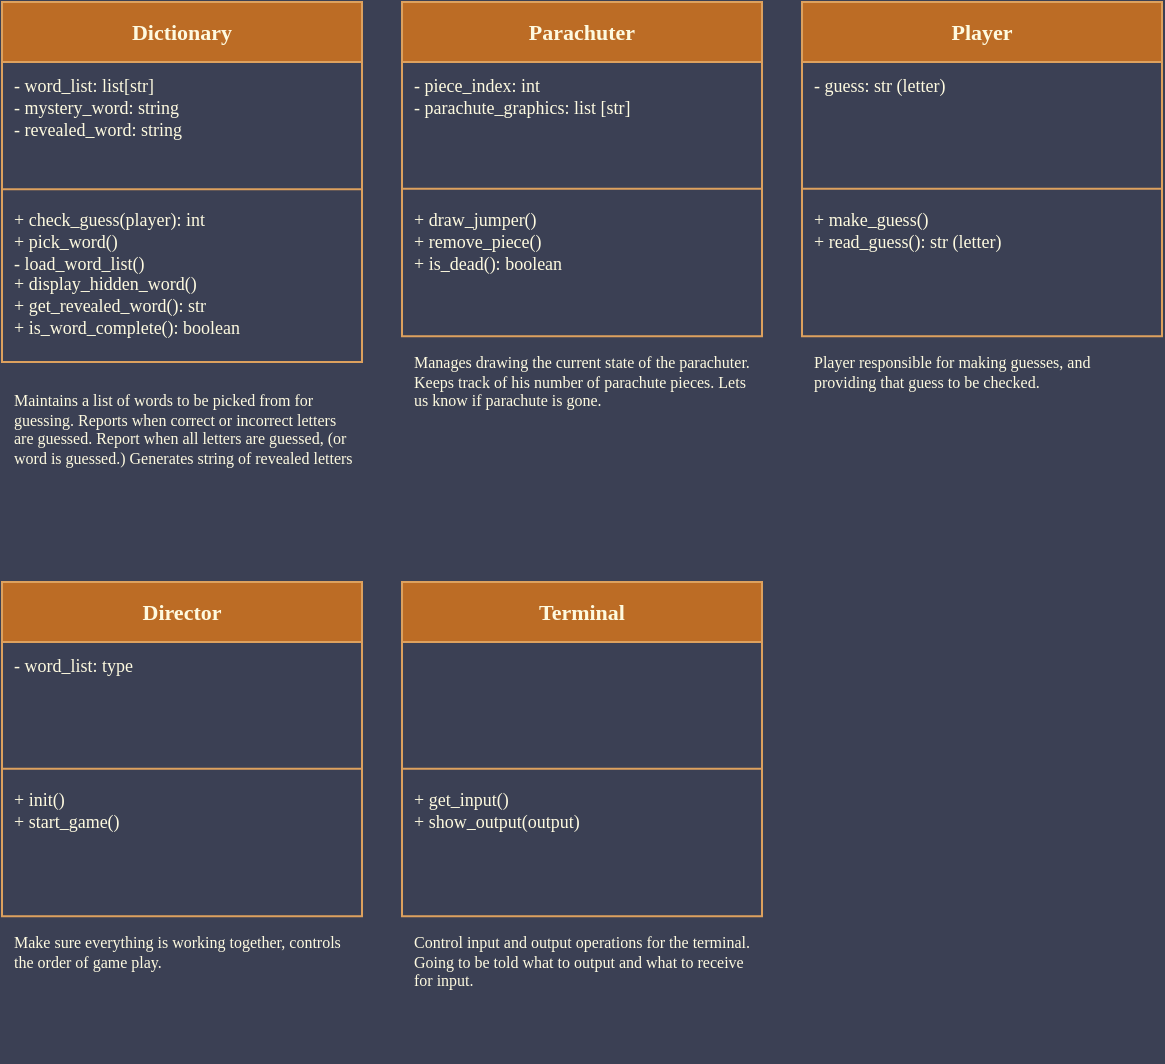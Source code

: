 <mxfile>
    <diagram id="C5RBs43oDa-KdzZeNtuy" name="Class Specification">
        <mxGraphModel dx="795" dy="388" grid="1" gridSize="10" guides="1" tooltips="1" connect="1" arrows="1" fold="1" page="1" pageScale="1" pageWidth="1100" pageHeight="850" background="#3B4054" math="0" shadow="0">
            <root>
                <mxCell id="WIyWlLk6GJQsqaUBKTNV-0"/>
                <mxCell id="WIyWlLk6GJQsqaUBKTNV-1" parent="WIyWlLk6GJQsqaUBKTNV-0"/>
                <mxCell id="ljWQs0ftOi78ZdAStHtR-5" value="" style="group;fillStyle=solid;spacing=4;fontColor=#FEFAE0;" parent="WIyWlLk6GJQsqaUBKTNV-1" vertex="1" connectable="0">
                    <mxGeometry x="40" y="20" width="180" height="250" as="geometry"/>
                </mxCell>
                <mxCell id="ljWQs0ftOi78ZdAStHtR-0" value="Dictionary&lt;br&gt;" style="swimlane;fontStyle=1;align=center;verticalAlign=middle;childLayout=stackLayout;horizontal=1;startSize=30;horizontalStack=0;resizeParent=1;resizeParentMax=0;resizeLast=0;collapsible=1;marginBottom=0;labelBackgroundColor=none;fontSize=11;whiteSpace=wrap;spacing=6;html=1;textDirection=ltr;labelPosition=center;verticalLabelPosition=middle;fontFamily=Source Code Pro;fontSource=https%3A%2F%2Ffonts.googleapis.com%2Fcss%3Ffamily%3DSource%2BCode%2BPro;fillColor=#BC6C25;strokeColor=#DDA15E;fontColor=#FEFAE0;" parent="ljWQs0ftOi78ZdAStHtR-5" vertex="1">
                    <mxGeometry width="180" height="180.003" as="geometry">
                        <mxRectangle x="20" y="10" width="90" height="26" as="alternateBounds"/>
                    </mxGeometry>
                </mxCell>
                <mxCell id="ljWQs0ftOi78ZdAStHtR-1" value="&lt;div style=&quot;font-size: 9px;&quot;&gt;- word_list: list[str]&lt;/div&gt;&lt;div style=&quot;font-size: 9px;&quot;&gt;- mystery_word: string&lt;/div&gt;&lt;div style=&quot;font-size: 9px;&quot;&gt;- revealed_word: string&lt;/div&gt;" style="text;strokeColor=none;fillColor=none;align=left;verticalAlign=top;spacingLeft=4;spacingRight=4;overflow=hidden;rotatable=0;points=[[0,0.5],[1,0.5]];portConstraint=eastwest;labelBackgroundColor=none;fontSize=9;whiteSpace=wrap;html=1;fontFamily=Source Code Pro;fontSource=https%3A%2F%2Ffonts.googleapis.com%2Fcss%3Ffamily%3DSource%2BCode%2BPro;fontColor=#FEFAE0;" parent="ljWQs0ftOi78ZdAStHtR-0" vertex="1">
                    <mxGeometry y="30" width="180" height="60.185" as="geometry"/>
                </mxCell>
                <mxCell id="ljWQs0ftOi78ZdAStHtR-2" value="" style="line;strokeWidth=1;fillColor=none;align=left;verticalAlign=middle;spacingTop=-1;spacingLeft=3;spacingRight=3;rotatable=0;labelPosition=right;points=[];portConstraint=eastwest;labelBackgroundColor=none;fontSize=11;strokeColor=#DDA15E;fontColor=#FEFAE0;" parent="ljWQs0ftOi78ZdAStHtR-0" vertex="1">
                    <mxGeometry y="90.185" width="180" height="6.878" as="geometry"/>
                </mxCell>
                <mxCell id="ljWQs0ftOi78ZdAStHtR-3" value="&lt;div style=&quot;font-size: 9px&quot;&gt;+ check_guess(player): int&lt;/div&gt;&lt;div style=&quot;font-size: 9px&quot;&gt;+ pick_word()&lt;/div&gt;&lt;div style=&quot;font-size: 9px&quot;&gt;- load_word_list()&lt;/div&gt;&lt;div style=&quot;font-size: 9px&quot;&gt;+ display_hidden_word()&lt;/div&gt;&lt;div style=&quot;font-size: 9px&quot;&gt;+ get_revealed_word(): str&lt;/div&gt;&lt;div style=&quot;font-size: 9px&quot;&gt;+ is_word_complete(): boolean&lt;/div&gt;" style="text;strokeColor=none;fillColor=none;align=left;verticalAlign=top;spacingLeft=4;spacingRight=4;overflow=hidden;rotatable=0;points=[[0,0.5],[1,0.5]];portConstraint=eastwest;labelBackgroundColor=none;fontSize=9;whiteSpace=wrap;html=1;fontFamily=Source Code Pro;fontSource=https%3A%2F%2Ffonts.googleapis.com%2Fcss%3Ffamily%3DSource%2BCode%2BPro;fontColor=#FEFAE0;" parent="ljWQs0ftOi78ZdAStHtR-0" vertex="1">
                    <mxGeometry y="97.063" width="180" height="82.94" as="geometry"/>
                </mxCell>
                <mxCell id="ljWQs0ftOi78ZdAStHtR-4" value="&lt;div style=&quot;font-size: 8px;&quot;&gt;Maintains a list of words to be picked from for guessing. Reports when correct or incorrect letters are guessed. Report when all letters are guessed, (or word is guessed.) Generates string of revealed letters&lt;/div&gt;" style="text;html=1;align=left;verticalAlign=top;labelBackgroundColor=none;fontSize=8;whiteSpace=wrap;fontFamily=Source Code Pro;fontSource=https%3A%2F%2Ffonts.googleapis.com%2Fcss%3Ffamily%3DSource%2BCode%2BPro;strokeWidth=0.5;spacing=0;spacingLeft=6;spacingRight=6;fontColor=#FEFAE0;" parent="ljWQs0ftOi78ZdAStHtR-5" vertex="1">
                    <mxGeometry y="190.003" width="180" height="78.037" as="geometry"/>
                </mxCell>
                <mxCell id="WdZ8lccHcP2vV0HrdDDT-0" value="" style="group;fillStyle=solid;spacing=4;fontColor=#FEFAE0;" parent="WIyWlLk6GJQsqaUBKTNV-1" vertex="1" connectable="0">
                    <mxGeometry x="240" y="20" width="180" height="240" as="geometry"/>
                </mxCell>
                <mxCell id="WdZ8lccHcP2vV0HrdDDT-1" value="Parachuter" style="swimlane;fontStyle=1;align=center;verticalAlign=middle;childLayout=stackLayout;horizontal=1;startSize=30;horizontalStack=0;resizeParent=1;resizeParentMax=0;resizeLast=0;collapsible=1;marginBottom=0;labelBackgroundColor=none;fontSize=11;whiteSpace=wrap;spacing=6;html=1;textDirection=ltr;labelPosition=center;verticalLabelPosition=middle;fontFamily=Source Code Pro;fontSource=https%3A%2F%2Ffonts.googleapis.com%2Fcss%3Ffamily%3DSource%2BCode%2BPro;fillColor=#BC6C25;strokeColor=#DDA15E;fontColor=#FEFAE0;" parent="WdZ8lccHcP2vV0HrdDDT-0" vertex="1">
                    <mxGeometry width="180" height="167.143" as="geometry">
                        <mxRectangle x="20" y="10" width="90" height="26" as="alternateBounds"/>
                    </mxGeometry>
                </mxCell>
                <mxCell id="WdZ8lccHcP2vV0HrdDDT-2" value="&lt;div style=&quot;font-size: 9px;&quot;&gt;- piece_index: int&lt;/div&gt;&lt;div style=&quot;font-size: 9px;&quot;&gt;- parachute_graphics: list [str]&lt;/div&gt;" style="text;strokeColor=none;fillColor=none;align=left;verticalAlign=top;spacingLeft=4;spacingRight=4;overflow=hidden;rotatable=0;points=[[0,0.5],[1,0.5]];portConstraint=eastwest;labelBackgroundColor=none;fontSize=9;whiteSpace=wrap;html=1;fontFamily=Source Code Pro;fontSource=https%3A%2F%2Ffonts.googleapis.com%2Fcss%3Ffamily%3DSource%2BCode%2BPro;fontColor=#FEFAE0;" parent="WdZ8lccHcP2vV0HrdDDT-1" vertex="1">
                    <mxGeometry y="30" width="180" height="60" as="geometry"/>
                </mxCell>
                <mxCell id="WdZ8lccHcP2vV0HrdDDT-3" value="" style="line;strokeWidth=1;fillColor=none;align=left;verticalAlign=middle;spacingTop=-1;spacingLeft=3;spacingRight=3;rotatable=0;labelPosition=right;points=[];portConstraint=eastwest;labelBackgroundColor=none;fontSize=11;strokeColor=#DDA15E;fontColor=#FEFAE0;" parent="WdZ8lccHcP2vV0HrdDDT-1" vertex="1">
                    <mxGeometry y="90" width="180" height="6.857" as="geometry"/>
                </mxCell>
                <mxCell id="WdZ8lccHcP2vV0HrdDDT-4" value="&lt;div style=&quot;font-size: 9px;&quot;&gt;+ draw_jumper()&lt;/div&gt;&lt;div style=&quot;font-size: 9px;&quot;&gt;+ remove_piece()&lt;/div&gt;&lt;div style=&quot;font-size: 9px;&quot;&gt;+ is_dead(): boolean&lt;/div&gt;&lt;div style=&quot;font-size: 9px;&quot;&gt;&lt;br&gt;&lt;/div&gt;" style="text;strokeColor=none;fillColor=none;align=left;verticalAlign=top;spacingLeft=4;spacingRight=4;overflow=hidden;rotatable=0;points=[[0,0.5],[1,0.5]];portConstraint=eastwest;labelBackgroundColor=none;fontSize=9;whiteSpace=wrap;html=1;fontFamily=Source Code Pro;fontSource=https%3A%2F%2Ffonts.googleapis.com%2Fcss%3Ffamily%3DSource%2BCode%2BPro;fontColor=#FEFAE0;" parent="WdZ8lccHcP2vV0HrdDDT-1" vertex="1">
                    <mxGeometry y="96.857" width="180" height="70.286" as="geometry"/>
                </mxCell>
                <mxCell id="WdZ8lccHcP2vV0HrdDDT-5" value="&lt;div style=&quot;font-size: 8px;&quot;&gt;Manages drawing the current state of the parachuter. Keeps track of his number of parachute pieces. Lets us know if parachute is gone.&lt;/div&gt;" style="text;html=1;align=left;verticalAlign=top;labelBackgroundColor=none;fontSize=8;whiteSpace=wrap;fontFamily=Source Code Pro;fontSource=https%3A%2F%2Ffonts.googleapis.com%2Fcss%3Ffamily%3DSource%2BCode%2BPro;strokeWidth=0.5;spacing=0;spacingLeft=6;spacingRight=6;fontColor=#FEFAE0;" parent="WdZ8lccHcP2vV0HrdDDT-0" vertex="1">
                    <mxGeometry y="171.43" width="180" height="68.57" as="geometry"/>
                </mxCell>
                <mxCell id="WdZ8lccHcP2vV0HrdDDT-6" value="" style="group;fillStyle=solid;spacing=4;fontColor=#FEFAE0;" parent="WIyWlLk6GJQsqaUBKTNV-1" vertex="1" connectable="0">
                    <mxGeometry x="440" y="20" width="180" height="240" as="geometry"/>
                </mxCell>
                <mxCell id="WdZ8lccHcP2vV0HrdDDT-7" value="Player" style="swimlane;fontStyle=1;align=center;verticalAlign=middle;childLayout=stackLayout;horizontal=1;startSize=30;horizontalStack=0;resizeParent=1;resizeParentMax=0;resizeLast=0;collapsible=1;marginBottom=0;labelBackgroundColor=none;fontSize=11;whiteSpace=wrap;spacing=6;html=1;textDirection=ltr;labelPosition=center;verticalLabelPosition=middle;fontFamily=Source Code Pro;fontSource=https%3A%2F%2Ffonts.googleapis.com%2Fcss%3Ffamily%3DSource%2BCode%2BPro;fillColor=#BC6C25;strokeColor=#DDA15E;fontColor=#FEFAE0;" parent="WdZ8lccHcP2vV0HrdDDT-6" vertex="1">
                    <mxGeometry width="180" height="167.143" as="geometry">
                        <mxRectangle x="20" y="10" width="90" height="26" as="alternateBounds"/>
                    </mxGeometry>
                </mxCell>
                <mxCell id="WdZ8lccHcP2vV0HrdDDT-8" value="&lt;div style=&quot;font-size: 9px;&quot;&gt;- guess: str (letter)&lt;/div&gt;" style="text;strokeColor=none;fillColor=none;align=left;verticalAlign=top;spacingLeft=4;spacingRight=4;overflow=hidden;rotatable=0;points=[[0,0.5],[1,0.5]];portConstraint=eastwest;labelBackgroundColor=none;fontSize=9;whiteSpace=wrap;html=1;fontFamily=Source Code Pro;fontSource=https%3A%2F%2Ffonts.googleapis.com%2Fcss%3Ffamily%3DSource%2BCode%2BPro;fontColor=#FEFAE0;" parent="WdZ8lccHcP2vV0HrdDDT-7" vertex="1">
                    <mxGeometry y="30" width="180" height="60" as="geometry"/>
                </mxCell>
                <mxCell id="WdZ8lccHcP2vV0HrdDDT-9" value="" style="line;strokeWidth=1;fillColor=none;align=left;verticalAlign=middle;spacingTop=-1;spacingLeft=3;spacingRight=3;rotatable=0;labelPosition=right;points=[];portConstraint=eastwest;labelBackgroundColor=none;fontSize=11;strokeColor=#DDA15E;fontColor=#FEFAE0;" parent="WdZ8lccHcP2vV0HrdDDT-7" vertex="1">
                    <mxGeometry y="90" width="180" height="6.857" as="geometry"/>
                </mxCell>
                <mxCell id="WdZ8lccHcP2vV0HrdDDT-10" value="&lt;div style=&quot;font-size: 9px;&quot;&gt;+ make_guess()&lt;/div&gt;&lt;div style=&quot;font-size: 9px;&quot;&gt;+ read_guess(): str (letter)&lt;/div&gt;&lt;div style=&quot;font-size: 9px;&quot;&gt;&lt;br&gt;&lt;/div&gt;" style="text;strokeColor=none;fillColor=none;align=left;verticalAlign=top;spacingLeft=4;spacingRight=4;overflow=hidden;rotatable=0;points=[[0,0.5],[1,0.5]];portConstraint=eastwest;labelBackgroundColor=none;fontSize=9;whiteSpace=wrap;html=1;fontFamily=Source Code Pro;fontSource=https%3A%2F%2Ffonts.googleapis.com%2Fcss%3Ffamily%3DSource%2BCode%2BPro;fontColor=#FEFAE0;" parent="WdZ8lccHcP2vV0HrdDDT-7" vertex="1">
                    <mxGeometry y="96.857" width="180" height="70.286" as="geometry"/>
                </mxCell>
                <mxCell id="WdZ8lccHcP2vV0HrdDDT-11" value="&lt;div style=&quot;font-size: 8px;&quot;&gt;Player responsible for making guesses, and providing that guess to be checked.&amp;nbsp;&lt;/div&gt;" style="text;html=1;align=left;verticalAlign=top;labelBackgroundColor=none;fontSize=8;whiteSpace=wrap;fontFamily=Source Code Pro;fontSource=https%3A%2F%2Ffonts.googleapis.com%2Fcss%3Ffamily%3DSource%2BCode%2BPro;strokeWidth=0.5;spacing=0;spacingLeft=6;spacingRight=6;fontColor=#FEFAE0;" parent="WdZ8lccHcP2vV0HrdDDT-6" vertex="1">
                    <mxGeometry y="171.43" width="180" height="68.57" as="geometry"/>
                </mxCell>
                <mxCell id="WdZ8lccHcP2vV0HrdDDT-16" value="" style="group;fillStyle=solid;spacing=4;fontColor=#FEFAE0;" parent="WIyWlLk6GJQsqaUBKTNV-1" vertex="1" connectable="0">
                    <mxGeometry x="40" y="310" width="180" height="240" as="geometry"/>
                </mxCell>
                <mxCell id="WdZ8lccHcP2vV0HrdDDT-17" value="Director" style="swimlane;fontStyle=1;align=center;verticalAlign=middle;childLayout=stackLayout;horizontal=1;startSize=30;horizontalStack=0;resizeParent=1;resizeParentMax=0;resizeLast=0;collapsible=1;marginBottom=0;labelBackgroundColor=none;fontSize=11;whiteSpace=wrap;spacing=6;html=1;textDirection=ltr;labelPosition=center;verticalLabelPosition=middle;fontFamily=Source Code Pro;fontSource=https%3A%2F%2Ffonts.googleapis.com%2Fcss%3Ffamily%3DSource%2BCode%2BPro;fillColor=#BC6C25;strokeColor=#DDA15E;fontColor=#FEFAE0;" parent="WdZ8lccHcP2vV0HrdDDT-16" vertex="1">
                    <mxGeometry width="180" height="167.143" as="geometry">
                        <mxRectangle x="20" y="10" width="90" height="26" as="alternateBounds"/>
                    </mxGeometry>
                </mxCell>
                <mxCell id="WdZ8lccHcP2vV0HrdDDT-18" value="&lt;div style=&quot;font-size: 9px;&quot;&gt;- word_list: type&lt;/div&gt;" style="text;strokeColor=none;fillColor=none;align=left;verticalAlign=top;spacingLeft=4;spacingRight=4;overflow=hidden;rotatable=0;points=[[0,0.5],[1,0.5]];portConstraint=eastwest;labelBackgroundColor=none;fontSize=9;whiteSpace=wrap;html=1;fontFamily=Source Code Pro;fontSource=https%3A%2F%2Ffonts.googleapis.com%2Fcss%3Ffamily%3DSource%2BCode%2BPro;fontColor=#FEFAE0;" parent="WdZ8lccHcP2vV0HrdDDT-17" vertex="1">
                    <mxGeometry y="30" width="180" height="60" as="geometry"/>
                </mxCell>
                <mxCell id="WdZ8lccHcP2vV0HrdDDT-19" value="" style="line;strokeWidth=1;fillColor=none;align=left;verticalAlign=middle;spacingTop=-1;spacingLeft=3;spacingRight=3;rotatable=0;labelPosition=right;points=[];portConstraint=eastwest;labelBackgroundColor=none;fontSize=11;strokeColor=#DDA15E;fontColor=#FEFAE0;" parent="WdZ8lccHcP2vV0HrdDDT-17" vertex="1">
                    <mxGeometry y="90" width="180" height="6.857" as="geometry"/>
                </mxCell>
                <mxCell id="WdZ8lccHcP2vV0HrdDDT-20" value="&lt;div style=&quot;font-size: 9px;&quot;&gt;+ init()&lt;/div&gt;&lt;div style=&quot;font-size: 9px;&quot;&gt;+ start_game()&lt;/div&gt;" style="text;strokeColor=none;fillColor=none;align=left;verticalAlign=top;spacingLeft=4;spacingRight=4;overflow=hidden;rotatable=0;points=[[0,0.5],[1,0.5]];portConstraint=eastwest;labelBackgroundColor=none;fontSize=9;whiteSpace=wrap;html=1;fontFamily=Source Code Pro;fontSource=https%3A%2F%2Ffonts.googleapis.com%2Fcss%3Ffamily%3DSource%2BCode%2BPro;fontColor=#FEFAE0;" parent="WdZ8lccHcP2vV0HrdDDT-17" vertex="1">
                    <mxGeometry y="96.857" width="180" height="70.286" as="geometry"/>
                </mxCell>
                <mxCell id="WdZ8lccHcP2vV0HrdDDT-21" value="&lt;div style=&quot;font-size: 8px;&quot;&gt;Make sure everything is working together, controls the order of game play.&amp;nbsp;&lt;/div&gt;" style="text;html=1;align=left;verticalAlign=top;labelBackgroundColor=none;fontSize=8;whiteSpace=wrap;fontFamily=Source Code Pro;fontSource=https%3A%2F%2Ffonts.googleapis.com%2Fcss%3Ffamily%3DSource%2BCode%2BPro;strokeWidth=0.5;spacing=0;spacingLeft=6;spacingRight=6;fontColor=#FEFAE0;" parent="WdZ8lccHcP2vV0HrdDDT-16" vertex="1">
                    <mxGeometry y="171.43" width="180" height="68.57" as="geometry"/>
                </mxCell>
                <mxCell id="WdZ8lccHcP2vV0HrdDDT-22" value="" style="group;fillStyle=solid;spacing=4;fontColor=#FEFAE0;" parent="WIyWlLk6GJQsqaUBKTNV-1" vertex="1" connectable="0">
                    <mxGeometry x="240" y="310" width="180" height="240" as="geometry"/>
                </mxCell>
                <mxCell id="WdZ8lccHcP2vV0HrdDDT-23" value="Terminal" style="swimlane;fontStyle=1;align=center;verticalAlign=middle;childLayout=stackLayout;horizontal=1;startSize=30;horizontalStack=0;resizeParent=1;resizeParentMax=0;resizeLast=0;collapsible=1;marginBottom=0;labelBackgroundColor=none;fontSize=11;whiteSpace=wrap;spacing=6;html=1;textDirection=ltr;labelPosition=center;verticalLabelPosition=middle;fontFamily=Source Code Pro;fontSource=https%3A%2F%2Ffonts.googleapis.com%2Fcss%3Ffamily%3DSource%2BCode%2BPro;fillColor=#BC6C25;strokeColor=#DDA15E;fontColor=#FEFAE0;" parent="WdZ8lccHcP2vV0HrdDDT-22" vertex="1">
                    <mxGeometry width="180" height="167.143" as="geometry">
                        <mxRectangle x="20" y="10" width="90" height="26" as="alternateBounds"/>
                    </mxGeometry>
                </mxCell>
                <mxCell id="WdZ8lccHcP2vV0HrdDDT-24" value="&lt;div style=&quot;font-size: 9px;&quot;&gt;&lt;br&gt;&lt;/div&gt;" style="text;strokeColor=none;fillColor=none;align=left;verticalAlign=top;spacingLeft=4;spacingRight=4;overflow=hidden;rotatable=0;points=[[0,0.5],[1,0.5]];portConstraint=eastwest;labelBackgroundColor=none;fontSize=9;whiteSpace=wrap;html=1;fontFamily=Source Code Pro;fontSource=https%3A%2F%2Ffonts.googleapis.com%2Fcss%3Ffamily%3DSource%2BCode%2BPro;fontColor=#FEFAE0;" parent="WdZ8lccHcP2vV0HrdDDT-23" vertex="1">
                    <mxGeometry y="30" width="180" height="60" as="geometry"/>
                </mxCell>
                <mxCell id="WdZ8lccHcP2vV0HrdDDT-25" value="" style="line;strokeWidth=1;fillColor=none;align=left;verticalAlign=middle;spacingTop=-1;spacingLeft=3;spacingRight=3;rotatable=0;labelPosition=right;points=[];portConstraint=eastwest;labelBackgroundColor=none;fontSize=11;strokeColor=#DDA15E;fontColor=#FEFAE0;" parent="WdZ8lccHcP2vV0HrdDDT-23" vertex="1">
                    <mxGeometry y="90" width="180" height="6.857" as="geometry"/>
                </mxCell>
                <mxCell id="WdZ8lccHcP2vV0HrdDDT-26" value="&lt;div style=&quot;font-size: 9px;&quot;&gt;+ get_input()&lt;/div&gt;&lt;div style=&quot;font-size: 9px;&quot;&gt;+ show_output(output)&lt;/div&gt;&lt;div style=&quot;font-size: 9px;&quot;&gt;&lt;br&gt;&lt;/div&gt;" style="text;strokeColor=none;fillColor=none;align=left;verticalAlign=top;spacingLeft=4;spacingRight=4;overflow=hidden;rotatable=0;points=[[0,0.5],[1,0.5]];portConstraint=eastwest;labelBackgroundColor=none;fontSize=9;whiteSpace=wrap;html=1;fontFamily=Source Code Pro;fontSource=https%3A%2F%2Ffonts.googleapis.com%2Fcss%3Ffamily%3DSource%2BCode%2BPro;fontColor=#FEFAE0;" parent="WdZ8lccHcP2vV0HrdDDT-23" vertex="1">
                    <mxGeometry y="96.857" width="180" height="70.286" as="geometry"/>
                </mxCell>
                <mxCell id="WdZ8lccHcP2vV0HrdDDT-27" value="&lt;div style=&quot;font-size: 8px;&quot;&gt;Control input and output operations for the terminal. Going to be told what to output and what to receive for input.&amp;nbsp;&lt;/div&gt;" style="text;html=1;align=left;verticalAlign=top;labelBackgroundColor=none;fontSize=8;whiteSpace=wrap;fontFamily=Source Code Pro;fontSource=https%3A%2F%2Ffonts.googleapis.com%2Fcss%3Ffamily%3DSource%2BCode%2BPro;strokeWidth=0.5;spacing=0;spacingLeft=6;spacingRight=6;fontColor=#FEFAE0;" parent="WdZ8lccHcP2vV0HrdDDT-22" vertex="1">
                    <mxGeometry y="171.43" width="180" height="68.57" as="geometry"/>
                </mxCell>
            </root>
        </mxGraphModel>
    </diagram>
    <diagram id="OWEmIgAbMhltcTlfF1Op" name="Behavioral Relationships">
        <mxGraphModel dx="795" dy="760" grid="1" gridSize="10" guides="1" tooltips="1" connect="1" arrows="1" fold="1" page="1" pageScale="1" pageWidth="1100" pageHeight="850" math="0" shadow="0">
            <root>
                <mxCell id="5Mq8AtyagTp4BIHGAR_0-0"/>
                <mxCell id="5Mq8AtyagTp4BIHGAR_0-1" parent="5Mq8AtyagTp4BIHGAR_0-0"/>
                <mxCell id="5Mq8AtyagTp4BIHGAR_0-8" style="edgeStyle=none;sketch=1;html=1;exitX=0.5;exitY=1;exitDx=0;exitDy=0;fontFamily=Source Code Pro;fontSource=https%3A%2F%2Ffonts.googleapis.com%2Fcss%3Ffamily%3DSource%2BCode%2BPro;fontSize=16;fontColor=#FFFFFF;endArrow=none;endFill=0;strokeWidth=3;" parent="5Mq8AtyagTp4BIHGAR_0-1" source="5Mq8AtyagTp4BIHGAR_0-2" edge="1">
                    <mxGeometry relative="1" as="geometry">
                        <mxPoint x="90" y="720" as="targetPoint"/>
                    </mxGeometry>
                </mxCell>
                <mxCell id="5Mq8AtyagTp4BIHGAR_0-2" value="&lt;font face=&quot;Source Code Pro&quot; data-font-src=&quot;https://fonts.googleapis.com/css?family=Source+Code+Pro&quot; color=&quot;#ffffff&quot; style=&quot;font-size: 16px;&quot;&gt;&lt;span style=&quot;font-size: 16px;&quot;&gt;main&lt;/span&gt;&lt;/font&gt;" style="rounded=1;whiteSpace=wrap;html=1;fillColor=#FF8000;sketch=1;fontSize=16;" parent="5Mq8AtyagTp4BIHGAR_0-1" vertex="1">
                    <mxGeometry x="30" y="50" width="120" height="60" as="geometry"/>
                </mxCell>
                <mxCell id="5Mq8AtyagTp4BIHGAR_0-9" style="edgeStyle=none;sketch=1;html=1;exitX=0.5;exitY=1;exitDx=0;exitDy=0;fontFamily=Source Code Pro;fontSource=https%3A%2F%2Ffonts.googleapis.com%2Fcss%3Ffamily%3DSource%2BCode%2BPro;fontSize=16;fontColor=#FFFFFF;endArrow=none;endFill=0;strokeWidth=3;" parent="5Mq8AtyagTp4BIHGAR_0-1" source="5Mq8AtyagTp4BIHGAR_0-3" edge="1">
                    <mxGeometry relative="1" as="geometry">
                        <mxPoint x="240" y="720" as="targetPoint"/>
                    </mxGeometry>
                </mxCell>
                <mxCell id="5Mq8AtyagTp4BIHGAR_0-3" value="&lt;font face=&quot;Source Code Pro&quot; data-font-src=&quot;https://fonts.googleapis.com/css?family=Source+Code+Pro&quot; color=&quot;#ffffff&quot; style=&quot;font-size: 16px;&quot;&gt;&lt;span style=&quot;font-size: 16px;&quot;&gt;Director&lt;/span&gt;&lt;/font&gt;" style="rounded=1;whiteSpace=wrap;html=1;fillColor=#FF8000;sketch=1;fontSize=16;" parent="5Mq8AtyagTp4BIHGAR_0-1" vertex="1">
                    <mxGeometry x="180" y="50" width="120" height="60" as="geometry"/>
                </mxCell>
                <mxCell id="5Mq8AtyagTp4BIHGAR_0-10" style="edgeStyle=none;sketch=1;html=1;exitX=0.5;exitY=1;exitDx=0;exitDy=0;fontFamily=Source Code Pro;fontSource=https%3A%2F%2Ffonts.googleapis.com%2Fcss%3Ffamily%3DSource%2BCode%2BPro;fontSize=16;fontColor=#FFFFFF;endArrow=none;endFill=0;strokeWidth=3;" parent="5Mq8AtyagTp4BIHGAR_0-1" source="5Mq8AtyagTp4BIHGAR_0-4" edge="1">
                    <mxGeometry relative="1" as="geometry">
                        <mxPoint x="390" y="720" as="targetPoint"/>
                    </mxGeometry>
                </mxCell>
                <mxCell id="5Mq8AtyagTp4BIHGAR_0-4" value="&lt;font color=&quot;#ffffff&quot; face=&quot;Source Code Pro&quot; style=&quot;font-size: 16px;&quot;&gt;&lt;span style=&quot;font-size: 16px;&quot;&gt;Dictionary&lt;/span&gt;&lt;/font&gt;" style="rounded=1;whiteSpace=wrap;html=1;fillColor=#FF8000;sketch=1;fontSize=16;" parent="5Mq8AtyagTp4BIHGAR_0-1" vertex="1">
                    <mxGeometry x="330" y="50" width="120" height="60" as="geometry"/>
                </mxCell>
                <mxCell id="5Mq8AtyagTp4BIHGAR_0-11" style="edgeStyle=none;sketch=1;html=1;exitX=0.5;exitY=1;exitDx=0;exitDy=0;fontFamily=Source Code Pro;fontSource=https%3A%2F%2Ffonts.googleapis.com%2Fcss%3Ffamily%3DSource%2BCode%2BPro;fontSize=16;fontColor=#FFFFFF;endArrow=none;endFill=0;strokeWidth=3;" parent="5Mq8AtyagTp4BIHGAR_0-1" source="5Mq8AtyagTp4BIHGAR_0-5" edge="1">
                    <mxGeometry relative="1" as="geometry">
                        <mxPoint x="540" y="720" as="targetPoint"/>
                    </mxGeometry>
                </mxCell>
                <mxCell id="5Mq8AtyagTp4BIHGAR_0-5" value="&lt;font face=&quot;Source Code Pro&quot; data-font-src=&quot;https://fonts.googleapis.com/css?family=Source+Code+Pro&quot; color=&quot;#ffffff&quot; style=&quot;font-size: 16px&quot;&gt;&lt;span style=&quot;font-size: 16px&quot;&gt;Player&lt;/span&gt;&lt;/font&gt;" style="rounded=1;whiteSpace=wrap;html=1;fillColor=#FF8000;sketch=1;fontSize=16;" parent="5Mq8AtyagTp4BIHGAR_0-1" vertex="1">
                    <mxGeometry x="480" y="50" width="120" height="60" as="geometry"/>
                </mxCell>
                <mxCell id="5Mq8AtyagTp4BIHGAR_0-12" style="edgeStyle=none;sketch=1;html=1;exitX=0.5;exitY=1;exitDx=0;exitDy=0;fontFamily=Source Code Pro;fontSource=https%3A%2F%2Ffonts.googleapis.com%2Fcss%3Ffamily%3DSource%2BCode%2BPro;fontSize=16;fontColor=#FFFFFF;endArrow=none;endFill=0;strokeWidth=3;" parent="5Mq8AtyagTp4BIHGAR_0-1" source="5Mq8AtyagTp4BIHGAR_0-6" edge="1">
                    <mxGeometry relative="1" as="geometry">
                        <mxPoint x="690" y="720" as="targetPoint"/>
                    </mxGeometry>
                </mxCell>
                <mxCell id="5Mq8AtyagTp4BIHGAR_0-6" value="&lt;font face=&quot;Source Code Pro&quot; data-font-src=&quot;https://fonts.googleapis.com/css?family=Source+Code+Pro&quot; color=&quot;#ffffff&quot; style=&quot;font-size: 16px&quot;&gt;&lt;span style=&quot;font-size: 16px&quot;&gt;Parachuter&lt;/span&gt;&lt;/font&gt;" style="rounded=1;whiteSpace=wrap;html=1;fillColor=#FF8000;sketch=1;fontSize=16;" parent="5Mq8AtyagTp4BIHGAR_0-1" vertex="1">
                    <mxGeometry x="630" y="50" width="120" height="60" as="geometry"/>
                </mxCell>
                <mxCell id="5Mq8AtyagTp4BIHGAR_0-13" style="edgeStyle=none;sketch=1;html=1;exitX=0.5;exitY=1;exitDx=0;exitDy=0;fontFamily=Source Code Pro;fontSource=https%3A%2F%2Ffonts.googleapis.com%2Fcss%3Ffamily%3DSource%2BCode%2BPro;fontSize=16;fontColor=#FFFFFF;endArrow=none;endFill=0;strokeWidth=3;" parent="5Mq8AtyagTp4BIHGAR_0-1" source="5Mq8AtyagTp4BIHGAR_0-7" edge="1">
                    <mxGeometry relative="1" as="geometry">
                        <mxPoint x="840" y="720" as="targetPoint"/>
                    </mxGeometry>
                </mxCell>
                <mxCell id="5Mq8AtyagTp4BIHGAR_0-7" value="&lt;font face=&quot;Source Code Pro&quot; data-font-src=&quot;https://fonts.googleapis.com/css?family=Source+Code+Pro&quot; color=&quot;#ffffff&quot; style=&quot;font-size: 16px&quot;&gt;&lt;span style=&quot;font-size: 16px&quot;&gt;Terminal&lt;/span&gt;&lt;/font&gt;" style="rounded=1;whiteSpace=wrap;html=1;fillColor=#FF8000;sketch=1;fontSize=16;" parent="5Mq8AtyagTp4BIHGAR_0-1" vertex="1">
                    <mxGeometry x="780" y="50" width="120" height="60" as="geometry"/>
                </mxCell>
                <mxCell id="5Mq8AtyagTp4BIHGAR_0-16" value="" style="group;fontSize=11;" parent="5Mq8AtyagTp4BIHGAR_0-1" vertex="1" connectable="0">
                    <mxGeometry x="90" y="130" width="150" height="30" as="geometry"/>
                </mxCell>
                <mxCell id="5Mq8AtyagTp4BIHGAR_0-14" style="edgeStyle=none;sketch=1;html=1;fontFamily=Source Code Pro;fontSource=https%3A%2F%2Ffonts.googleapis.com%2Fcss%3Ffamily%3DSource%2BCode%2BPro;fontSize=16;fontColor=#FFFFFF;endArrow=open;endFill=0;strokeWidth=2;" parent="5Mq8AtyagTp4BIHGAR_0-16" edge="1">
                    <mxGeometry relative="1" as="geometry">
                        <mxPoint x="150" y="30" as="targetPoint"/>
                        <mxPoint y="30" as="sourcePoint"/>
                    </mxGeometry>
                </mxCell>
                <mxCell id="5Mq8AtyagTp4BIHGAR_0-15" value="&lt;font style=&quot;font-size: 11px&quot;&gt;start_game()&lt;/font&gt;" style="text;html=1;resizable=0;autosize=1;align=center;verticalAlign=middle;points=[];fillColor=none;strokeColor=none;rounded=0;sketch=1;fontFamily=Source Code Pro;fontSource=https%3A%2F%2Ffonts.googleapis.com%2Fcss%3Ffamily%3DSource%2BCode%2BPro;fontSize=16;fontColor=#FFFFFF;" parent="5Mq8AtyagTp4BIHGAR_0-16" vertex="1">
                    <mxGeometry x="25" width="90" height="30" as="geometry"/>
                </mxCell>
                <mxCell id="5Mq8AtyagTp4BIHGAR_0-24" style="edgeStyle=none;sketch=1;html=1;fontFamily=Source Code Pro;fontSource=https%3A%2F%2Ffonts.googleapis.com%2Fcss%3Ffamily%3DSource%2BCode%2BPro;fontSize=16;fontColor=#FFFFFF;endArrow=open;endFill=0;strokeWidth=2;" parent="5Mq8AtyagTp4BIHGAR_0-1" edge="1">
                    <mxGeometry relative="1" as="geometry">
                        <mxPoint x="390" y="537" as="targetPoint"/>
                        <mxPoint x="240" y="537" as="sourcePoint"/>
                    </mxGeometry>
                </mxCell>
                <mxCell id="5Mq8AtyagTp4BIHGAR_0-25" value="&lt;font style=&quot;font-size: 11px&quot;&gt;get_revealed_word()&lt;/font&gt;" style="text;html=1;resizable=0;autosize=1;align=center;verticalAlign=middle;points=[];fillColor=none;strokeColor=none;rounded=0;sketch=1;fontFamily=Source Code Pro;fontSource=https%3A%2F%2Ffonts.googleapis.com%2Fcss%3Ffamily%3DSource%2BCode%2BPro;fontSize=11;fontColor=#FFFFFF;" parent="5Mq8AtyagTp4BIHGAR_0-1" vertex="1">
                    <mxGeometry x="245" y="507" width="140" height="20" as="geometry"/>
                </mxCell>
                <mxCell id="5Mq8AtyagTp4BIHGAR_0-21" style="edgeStyle=none;sketch=1;html=1;fontFamily=Source Code Pro;fontSource=https%3A%2F%2Ffonts.googleapis.com%2Fcss%3Ffamily%3DSource%2BCode%2BPro;fontSize=16;fontColor=#FFFFFF;endArrow=open;endFill=0;strokeWidth=2;" parent="5Mq8AtyagTp4BIHGAR_0-1" edge="1">
                    <mxGeometry relative="1" as="geometry">
                        <mxPoint x="540" y="310" as="targetPoint"/>
                        <mxPoint x="240" y="310" as="sourcePoint"/>
                    </mxGeometry>
                </mxCell>
                <mxCell id="5Mq8AtyagTp4BIHGAR_0-22" value="&lt;font style=&quot;font-size: 11px&quot;&gt;update_guess(guess)&lt;/font&gt;" style="text;html=1;resizable=0;autosize=1;align=center;verticalAlign=middle;points=[];fillColor=none;strokeColor=none;rounded=0;sketch=1;fontFamily=Source Code Pro;fontSource=https%3A%2F%2Ffonts.googleapis.com%2Fcss%3Ffamily%3DSource%2BCode%2BPro;fontSize=11;fontColor=#FFFFFF;" parent="5Mq8AtyagTp4BIHGAR_0-1" vertex="1">
                    <mxGeometry x="245" y="280" width="140" height="20" as="geometry"/>
                </mxCell>
                <mxCell id="5Mq8AtyagTp4BIHGAR_0-18" style="edgeStyle=none;sketch=1;html=1;fontFamily=Source Code Pro;fontSource=https%3A%2F%2Ffonts.googleapis.com%2Fcss%3Ffamily%3DSource%2BCode%2BPro;fontSize=16;fontColor=#FFFFFF;endArrow=open;endFill=0;strokeWidth=2;" parent="5Mq8AtyagTp4BIHGAR_0-1" edge="1">
                    <mxGeometry relative="1" as="geometry">
                        <mxPoint x="840" y="264" as="targetPoint"/>
                        <mxPoint x="240" y="264" as="sourcePoint"/>
                    </mxGeometry>
                </mxCell>
                <mxCell id="5Mq8AtyagTp4BIHGAR_0-19" value="&lt;font style=&quot;font-size: 11px;&quot;&gt;get_input(&quot;Guess a letter: &quot;)&lt;/font&gt;" style="text;html=1;resizable=0;autosize=1;align=center;verticalAlign=middle;points=[];fillColor=#242424;strokeColor=none;rounded=0;sketch=1;fontFamily=Source Code Pro;fontSource=https%3A%2F%2Ffonts.googleapis.com%2Fcss%3Ffamily%3DSource%2BCode%2BPro;fontSize=11;fontColor=#FFFFFF;fillStyle=solid;opacity=90;" parent="5Mq8AtyagTp4BIHGAR_0-1" vertex="1">
                    <mxGeometry x="570" y="240" width="210" height="20" as="geometry"/>
                </mxCell>
                <mxCell id="U1hhiN1CWQ-4qamvfFvR-2" style="edgeStyle=none;sketch=1;html=1;fontFamily=Source Code Pro;fontSource=https%3A%2F%2Ffonts.googleapis.com%2Fcss%3Ffamily%3DSource%2BCode%2BPro;fontSize=14;fontColor=#0F0F0F;endArrow=open;endFill=0;strokeWidth=2;" parent="5Mq8AtyagTp4BIHGAR_0-1" edge="1">
                    <mxGeometry relative="1" as="geometry">
                        <mxPoint x="240" y="460" as="targetPoint"/>
                        <mxPoint x="240" y="440" as="sourcePoint"/>
                        <Array as="points">
                            <mxPoint x="260" y="440"/>
                            <mxPoint x="260" y="460"/>
                        </Array>
                    </mxGeometry>
                </mxCell>
                <mxCell id="fBHxra4NCCcslEImm868-0" value="&lt;font style=&quot;font-size: 11px&quot;&gt;get_inputs()&lt;/font&gt;" style="text;html=1;resizable=0;autosize=1;align=center;verticalAlign=middle;points=[];fillColor=none;strokeColor=none;rounded=0;sketch=1;fontFamily=Source Code Pro;fontSource=https%3A%2F%2Ffonts.googleapis.com%2Fcss%3Ffamily%3DSource%2BCode%2BPro;fontSize=11;fontColor=#FFFFFF;" parent="5Mq8AtyagTp4BIHGAR_0-1" vertex="1">
                    <mxGeometry x="265" y="220" width="90" height="20" as="geometry"/>
                </mxCell>
                <mxCell id="fBHxra4NCCcslEImm868-1" value="&lt;font style=&quot;font-size: 11px&quot;&gt;do_updates()&lt;/font&gt;" style="text;html=1;resizable=0;autosize=1;align=center;verticalAlign=middle;points=[];fillColor=none;strokeColor=none;rounded=0;sketch=1;fontFamily=Source Code Pro;fontSource=https%3A%2F%2Ffonts.googleapis.com%2Fcss%3Ffamily%3DSource%2BCode%2BPro;fontSize=11;fontColor=#FFFFFF;" parent="5Mq8AtyagTp4BIHGAR_0-1" vertex="1">
                    <mxGeometry x="265" y="340" width="90" height="20" as="geometry"/>
                </mxCell>
                <mxCell id="fBHxra4NCCcslEImm868-2" style="edgeStyle=none;sketch=1;html=1;fontFamily=Source Code Pro;fontSource=https%3A%2F%2Ffonts.googleapis.com%2Fcss%3Ffamily%3DSource%2BCode%2BPro;fontSize=16;fontColor=#FFFFFF;endArrow=open;endFill=0;strokeWidth=2;" parent="5Mq8AtyagTp4BIHGAR_0-1" edge="1">
                    <mxGeometry relative="1" as="geometry">
                        <mxPoint x="390" y="400" as="targetPoint"/>
                        <mxPoint x="240" y="400" as="sourcePoint"/>
                    </mxGeometry>
                </mxCell>
                <mxCell id="fBHxra4NCCcslEImm868-3" value="&lt;font style=&quot;font-size: 11px&quot;&gt;check_guess(player)&lt;/font&gt;" style="text;html=1;resizable=0;autosize=1;align=center;verticalAlign=middle;points=[];fillColor=none;strokeColor=none;rounded=0;sketch=1;fontFamily=Source Code Pro;fontSource=https%3A%2F%2Ffonts.googleapis.com%2Fcss%3Ffamily%3DSource%2BCode%2BPro;fontSize=11;fontColor=#FFFFFF;" parent="5Mq8AtyagTp4BIHGAR_0-1" vertex="1">
                    <mxGeometry x="245" y="370" width="140" height="20" as="geometry"/>
                </mxCell>
                <mxCell id="fBHxra4NCCcslEImm868-4" value="&lt;font style=&quot;font-size: 11px&quot;&gt;do_outputs()&lt;/font&gt;" style="text;html=1;resizable=0;autosize=1;align=center;verticalAlign=middle;points=[];fillColor=none;strokeColor=none;rounded=0;sketch=1;fontFamily=Source Code Pro;fontSource=https%3A%2F%2Ffonts.googleapis.com%2Fcss%3Ffamily%3DSource%2BCode%2BPro;fontSize=11;fontColor=#FFFFFF;" parent="5Mq8AtyagTp4BIHGAR_0-1" vertex="1">
                    <mxGeometry x="265" y="440" width="90" height="20" as="geometry"/>
                </mxCell>
                <mxCell id="fBHxra4NCCcslEImm868-6" style="edgeStyle=none;sketch=1;html=1;fontFamily=Source Code Pro;fontSource=https%3A%2F%2Ffonts.googleapis.com%2Fcss%3Ffamily%3DSource%2BCode%2BPro;fontSize=16;fontColor=#FFFFFF;endArrow=open;endFill=0;strokeWidth=2;" parent="5Mq8AtyagTp4BIHGAR_0-1" edge="1">
                    <mxGeometry relative="1" as="geometry">
                        <mxPoint x="840" y="557" as="targetPoint"/>
                        <mxPoint x="240" y="557" as="sourcePoint"/>
                    </mxGeometry>
                </mxCell>
                <mxCell id="fBHxra4NCCcslEImm868-7" value="&lt;font style=&quot;font-size: 11px&quot;&gt;write_text(revealed_word)&lt;/font&gt;" style="text;html=1;resizable=0;autosize=1;align=center;verticalAlign=middle;points=[];fillColor=default;strokeColor=none;rounded=0;sketch=1;fontFamily=Source Code Pro;fontSource=https%3A%2F%2Ffonts.googleapis.com%2Fcss%3Ffamily%3DSource%2BCode%2BPro;fontSize=11;fontColor=#FFFFFF;" parent="5Mq8AtyagTp4BIHGAR_0-1" vertex="1">
                    <mxGeometry x="585" y="527" width="180" height="20" as="geometry"/>
                </mxCell>
                <mxCell id="fBHxra4NCCcslEImm868-8" style="edgeStyle=none;sketch=1;html=1;fontFamily=Source Code Pro;fontSource=https%3A%2F%2Ffonts.googleapis.com%2Fcss%3Ffamily%3DSource%2BCode%2BPro;fontSize=14;fontColor=#0F0F0F;endArrow=open;endFill=0;strokeWidth=2;" parent="5Mq8AtyagTp4BIHGAR_0-1" edge="1">
                    <mxGeometry relative="1" as="geometry">
                        <mxPoint x="240" y="240" as="targetPoint"/>
                        <mxPoint x="240" y="220" as="sourcePoint"/>
                        <Array as="points">
                            <mxPoint x="260" y="220"/>
                            <mxPoint x="260" y="240"/>
                        </Array>
                    </mxGeometry>
                </mxCell>
                <mxCell id="fBHxra4NCCcslEImm868-9" style="edgeStyle=none;sketch=1;html=1;fontFamily=Source Code Pro;fontSource=https%3A%2F%2Ffonts.googleapis.com%2Fcss%3Ffamily%3DSource%2BCode%2BPro;fontSize=14;fontColor=#0F0F0F;endArrow=open;endFill=0;strokeWidth=2;" parent="5Mq8AtyagTp4BIHGAR_0-1" edge="1">
                    <mxGeometry relative="1" as="geometry">
                        <mxPoint x="240" y="360" as="targetPoint"/>
                        <mxPoint x="240" y="340" as="sourcePoint"/>
                        <Array as="points">
                            <mxPoint x="260" y="340"/>
                            <mxPoint x="260" y="360"/>
                        </Array>
                    </mxGeometry>
                </mxCell>
                <mxCell id="T6FcCzFlm4ySUyhxdt9H-0" style="edgeStyle=none;sketch=1;html=1;fontFamily=Source Code Pro;fontSource=https%3A%2F%2Ffonts.googleapis.com%2Fcss%3Ffamily%3DSource%2BCode%2BPro;fontSize=16;fontColor=#FFFFFF;endArrow=open;endFill=0;strokeWidth=2;" parent="5Mq8AtyagTp4BIHGAR_0-1" edge="1">
                    <mxGeometry relative="1" as="geometry">
                        <mxPoint x="690" y="420" as="targetPoint"/>
                        <mxPoint x="240" y="420" as="sourcePoint"/>
                    </mxGeometry>
                </mxCell>
                <mxCell id="T6FcCzFlm4ySUyhxdt9H-1" value="&lt;font style=&quot;font-size: 11px&quot;&gt;if guess False remove_piece()&lt;/font&gt;" style="text;html=1;resizable=0;autosize=1;align=center;verticalAlign=middle;points=[];fillColor=default;strokeColor=none;rounded=0;sketch=1;fontFamily=Source Code Pro;fontSource=https%3A%2F%2Ffonts.googleapis.com%2Fcss%3Ffamily%3DSource%2BCode%2BPro;fontSize=11;fontColor=#FFFFFF;fillStyle=solid;" parent="5Mq8AtyagTp4BIHGAR_0-1" vertex="1">
                    <mxGeometry x="415" y="390" width="210" height="20" as="geometry"/>
                </mxCell>
                <mxCell id="mEZufbCsTlhJnGybbEV6-0" style="edgeStyle=none;sketch=1;html=1;fontFamily=Source Code Pro;fontSource=https%3A%2F%2Ffonts.googleapis.com%2Fcss%3Ffamily%3DSource%2BCode%2BPro;fontSize=16;fontColor=#FFFFFF;endArrow=open;endFill=0;strokeWidth=2;" parent="5Mq8AtyagTp4BIHGAR_0-1" edge="1">
                    <mxGeometry relative="1" as="geometry">
                        <mxPoint x="690" y="490" as="targetPoint"/>
                        <mxPoint x="240" y="490" as="sourcePoint"/>
                    </mxGeometry>
                </mxCell>
                <mxCell id="mEZufbCsTlhJnGybbEV6-1" value="&lt;font style=&quot;font-size: 11px&quot;&gt;draw_jumper(terminal)&lt;/font&gt;" style="text;html=1;resizable=0;autosize=1;align=center;verticalAlign=middle;points=[];fillColor=default;strokeColor=none;rounded=0;sketch=1;fontFamily=Source Code Pro;fontSource=https%3A%2F%2Ffonts.googleapis.com%2Fcss%3Ffamily%3DSource%2BCode%2BPro;fontSize=11;fontColor=#FFFFFF;fillStyle=solid;" parent="5Mq8AtyagTp4BIHGAR_0-1" vertex="1">
                    <mxGeometry x="445" y="460" width="150" height="20" as="geometry"/>
                </mxCell>
                <mxCell id="f6x5czqErYfHkHzIG4I--1" style="edgeStyle=none;sketch=1;html=1;fontFamily=Source Code Pro;fontSource=https%3A%2F%2Ffonts.googleapis.com%2Fcss%3Ffamily%3DSource%2BCode%2BPro;fontSize=16;fontColor=#FFFFFF;endArrow=open;endFill=0;strokeWidth=2;" parent="5Mq8AtyagTp4BIHGAR_0-1" edge="1">
                    <mxGeometry relative="1" as="geometry">
                        <mxPoint x="540" y="610" as="targetPoint"/>
                        <mxPoint x="240" y="610" as="sourcePoint"/>
                    </mxGeometry>
                </mxCell>
                <mxCell id="f6x5czqErYfHkHzIG4I--2" value="&lt;font style=&quot;font-size: 11px&quot;&gt;is_dead()&lt;/font&gt;" style="text;html=1;resizable=0;autosize=1;align=center;verticalAlign=middle;points=[];fillColor=none;strokeColor=none;rounded=0;sketch=1;fontFamily=Source Code Pro;fontSource=https%3A%2F%2Ffonts.googleapis.com%2Fcss%3Ffamily%3DSource%2BCode%2BPro;fontSize=11;fontColor=#FFFFFF;" parent="5Mq8AtyagTp4BIHGAR_0-1" vertex="1">
                    <mxGeometry x="280" y="580" width="70" height="20" as="geometry"/>
                </mxCell>
                <mxCell id="f6x5czqErYfHkHzIG4I--3" style="edgeStyle=none;sketch=1;html=1;fontFamily=Source Code Pro;fontSource=https%3A%2F%2Ffonts.googleapis.com%2Fcss%3Ffamily%3DSource%2BCode%2BPro;fontSize=16;fontColor=#FFFFFF;endArrow=open;endFill=0;strokeWidth=2;" parent="5Mq8AtyagTp4BIHGAR_0-1" edge="1">
                    <mxGeometry relative="1" as="geometry">
                        <mxPoint x="390" y="650" as="targetPoint"/>
                        <mxPoint x="240" y="650" as="sourcePoint"/>
                    </mxGeometry>
                </mxCell>
                <mxCell id="f6x5czqErYfHkHzIG4I--4" value="&lt;font style=&quot;font-size: 11px&quot;&gt;is_word_complete()&lt;/font&gt;" style="text;html=1;resizable=0;autosize=1;align=center;verticalAlign=middle;points=[];fillColor=none;strokeColor=none;rounded=0;sketch=1;fontFamily=Source Code Pro;fontSource=https%3A%2F%2Ffonts.googleapis.com%2Fcss%3Ffamily%3DSource%2BCode%2BPro;fontSize=11;fontColor=#FFFFFF;" parent="5Mq8AtyagTp4BIHGAR_0-1" vertex="1">
                    <mxGeometry x="250" y="620" width="130" height="20" as="geometry"/>
                </mxCell>
                <mxCell id="9f9Nqi7N2iCLPxtfekDf-0" style="edgeStyle=none;sketch=1;html=1;fontFamily=Source Code Pro;fontSource=https%3A%2F%2Ffonts.googleapis.com%2Fcss%3Ffamily%3DSource%2BCode%2BPro;fontSize=16;fontColor=#FFFFFF;endArrow=open;endFill=0;strokeWidth=2;" edge="1" parent="5Mq8AtyagTp4BIHGAR_0-1">
                    <mxGeometry relative="1" as="geometry">
                        <mxPoint x="390" y="200" as="targetPoint"/>
                        <mxPoint x="240" y="200" as="sourcePoint"/>
                    </mxGeometry>
                </mxCell>
                <mxCell id="9f9Nqi7N2iCLPxtfekDf-1" value="&lt;font style=&quot;font-size: 11px&quot;&gt;pick_word()&lt;/font&gt;" style="text;html=1;resizable=0;autosize=1;align=center;verticalAlign=middle;points=[];fillColor=none;strokeColor=none;rounded=0;sketch=1;fontFamily=Source Code Pro;fontSource=https%3A%2F%2Ffonts.googleapis.com%2Fcss%3Ffamily%3DSource%2BCode%2BPro;fontSize=11;fontColor=#FFFFFF;" vertex="1" parent="5Mq8AtyagTp4BIHGAR_0-1">
                    <mxGeometry x="270" y="174" width="90" height="20" as="geometry"/>
                </mxCell>
            </root>
        </mxGraphModel>
    </diagram>
</mxfile>